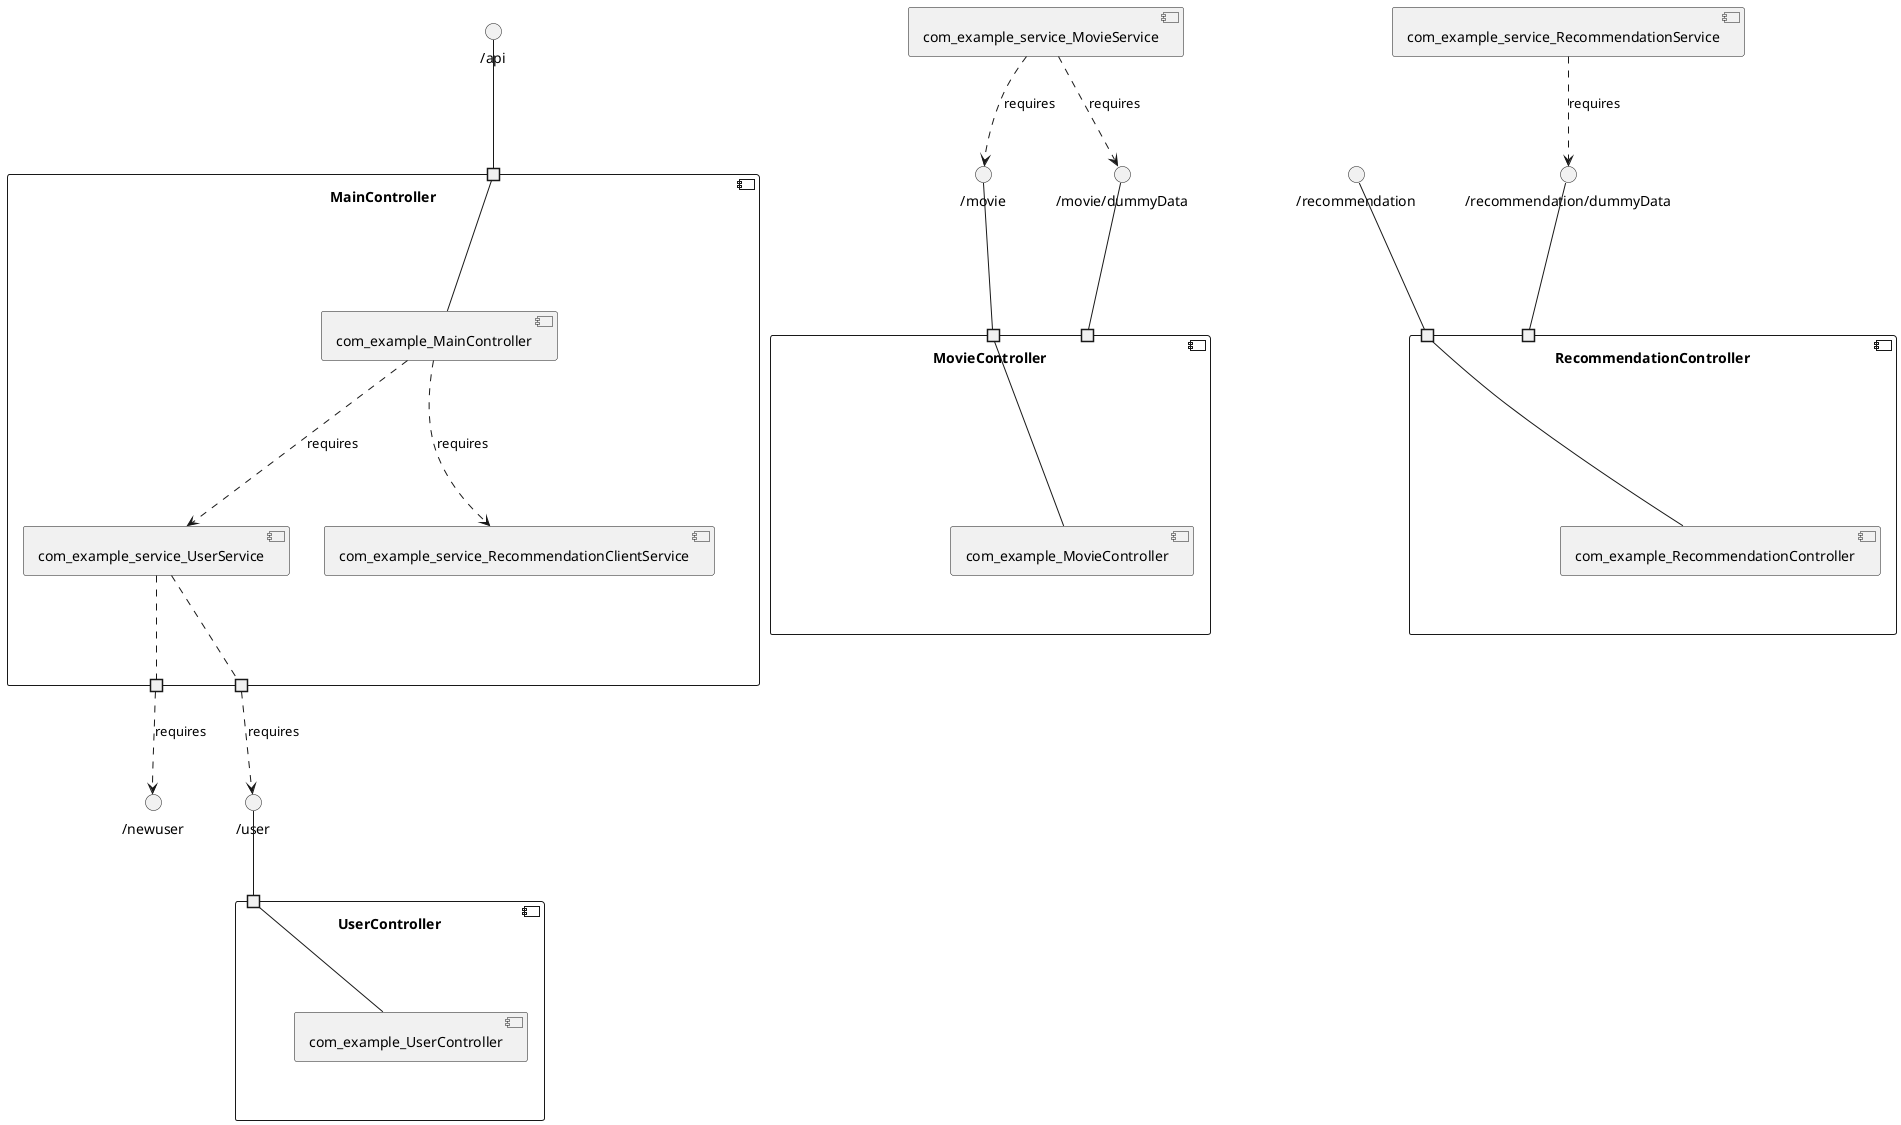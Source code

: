 @startuml
skinparam fixCircleLabelOverlapping true
component "MainController\n\n\n\n\n\n" {
[com_example_service_RecommendationClientService]
[com_example_service_UserService]
[com_example_MainController]
portin " " as MainController.requires._api
portout " " as MainController.provides._newuser
portout " " as MainController.provides._user
[com_example_MainController]..>[com_example_service_UserService] : requires
[com_example_MainController]..>[com_example_service_RecommendationClientService] : requires
"MainController.requires._api"--[com_example_MainController]
[com_example_service_UserService].."MainController.provides._user"
[com_example_service_UserService].."MainController.provides._newuser"
}
interface "/api" as interface._api
interface._api--"MainController.requires._api"
interface "/user" as interface._user
"MainController.provides._user"..>interface._user : requires
interface "/newuser" as interface._newuser
"MainController.provides._newuser"..>interface._newuser : requires
component "MovieController\n\n\n\n\n\n" {
[com_example_MovieController]
portin " " as MovieController.requires._movie_dummyData
portin " " as MovieController.requires._movie
"MovieController.requires._movie"--[com_example_MovieController]
}
interface "/movie" as interface._movie
interface._movie--"MovieController.requires._movie"
interface "/movie/dummyData" as interface._movie_dummyData
interface._movie_dummyData--"MovieController.requires._movie_dummyData"
component "RecommendationController\n\n\n\n\n\n" {
[com_example_RecommendationController]
portin " " as RecommendationController.requires._recommendation_dummyData
portin " " as RecommendationController.requires._recommendation
"RecommendationController.requires._recommendation"--[com_example_RecommendationController]
}
interface "/recommendation" as interface._recommendation
interface._recommendation--"RecommendationController.requires._recommendation"
interface "/recommendation/dummyData" as interface._recommendation_dummyData
interface._recommendation_dummyData--"RecommendationController.requires._recommendation_dummyData"
component "UserController\n\n\n\n\n\n" {
[com_example_UserController]
portin " " as UserController.requires._user
"UserController.requires._user"--[com_example_UserController]
}
interface "/user" as interface._user
interface._user--"UserController.requires._user"
interface "/movie" as interface._movie
[com_example_service_MovieService]..>interface._movie : requires
interface "/movie/dummyData" as interface._movie_dummyData
[com_example_service_MovieService]..>interface._movie_dummyData : requires
interface "/recommendation/dummyData" as interface._recommendation_dummyData
[com_example_service_RecommendationService]..>interface._recommendation_dummyData : requires

@enduml
